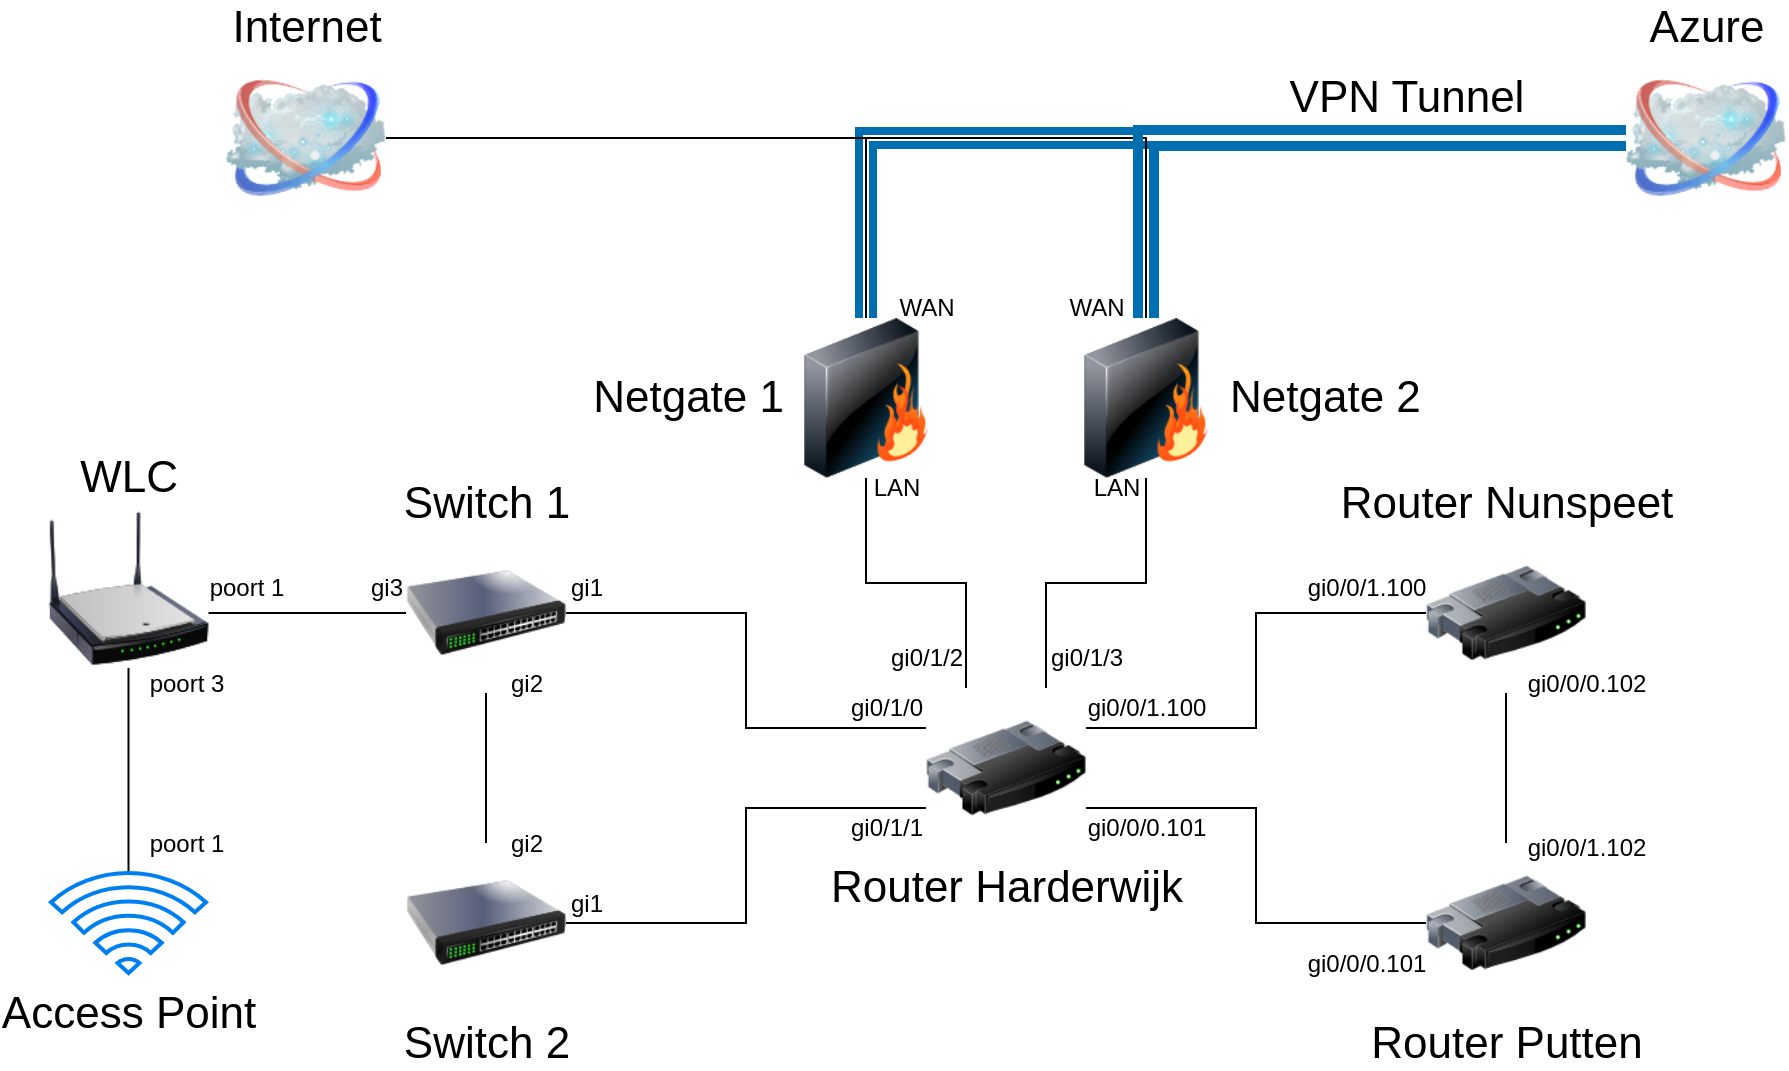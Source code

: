 <mxfile version="22.1.11" type="device">
  <diagram name="Page-1" id="55a83fd1-7818-8e21-69c5-c3457e3827bb">
    <mxGraphModel dx="1050" dy="558" grid="1" gridSize="10" guides="1" tooltips="1" connect="1" arrows="1" fold="1" page="1" pageScale="1" pageWidth="1100" pageHeight="850" background="none" math="0" shadow="0">
      <root>
        <mxCell id="0" />
        <mxCell id="1" parent="0" />
        <mxCell id="I2UD4_jPKSJrJxbRWVcJ-32" style="edgeStyle=orthogonalEdgeStyle;rounded=0;orthogonalLoop=1;jettySize=auto;html=1;entryX=0.5;entryY=0;entryDx=0;entryDy=0;endArrow=none;endFill=0;" parent="1" source="69ecfefc5c41e42c-2" target="69ecfefc5c41e42c-3" edge="1">
          <mxGeometry relative="1" as="geometry">
            <Array as="points">
              <mxPoint x="480" y="70" />
            </Array>
          </mxGeometry>
        </mxCell>
        <mxCell id="69ecfefc5c41e42c-2" value="Internet" style="image;html=1;labelBackgroundColor=#ffffff;image=img/lib/clip_art/networking/Cloud_128x128.png;rounded=1;shadow=0;comic=0;strokeWidth=2;fontSize=22;labelPosition=center;verticalLabelPosition=top;align=center;verticalAlign=bottom;" parent="1" vertex="1">
          <mxGeometry x="160" y="30" width="80" height="80" as="geometry" />
        </mxCell>
        <mxCell id="69ecfefc5c41e42c-3" value="Netgate 1" style="image;html=1;labelBackgroundColor=#ffffff;image=img/lib/clip_art/networking/Firewall_128x128.png;rounded=1;shadow=0;comic=0;strokeWidth=2;fontSize=22;labelPosition=left;verticalLabelPosition=middle;align=right;verticalAlign=middle;" parent="1" vertex="1">
          <mxGeometry x="440" y="160" width="80" height="80" as="geometry" />
        </mxCell>
        <mxCell id="I2UD4_jPKSJrJxbRWVcJ-2" value="Azure" style="image;html=1;labelBackgroundColor=#ffffff;image=img/lib/clip_art/networking/Cloud_128x128.png;rounded=1;shadow=0;comic=0;strokeWidth=2;fontSize=22;labelPosition=center;verticalLabelPosition=top;align=center;verticalAlign=bottom;" parent="1" vertex="1">
          <mxGeometry x="860" y="30" width="80" height="80" as="geometry" />
        </mxCell>
        <mxCell id="I2UD4_jPKSJrJxbRWVcJ-5" style="edgeStyle=orthogonalEdgeStyle;rounded=0;orthogonalLoop=1;jettySize=auto;html=1;endArrow=none;endFill=0;exitX=0;exitY=0.5;exitDx=0;exitDy=0;shape=link;strokeWidth=4;strokeColor=#006EAF;fillColor=#1ba1e2;targetPerimeterSpacing=0;endSize=6;verticalAlign=bottom;labelPosition=center;verticalLabelPosition=top;align=center;fontSize=22;horizontal=1;" parent="1" source="I2UD4_jPKSJrJxbRWVcJ-2" target="69ecfefc5c41e42c-3" edge="1">
          <mxGeometry relative="1" as="geometry">
            <mxPoint x="690" y="70" as="sourcePoint" />
          </mxGeometry>
        </mxCell>
        <mxCell id="I2UD4_jPKSJrJxbRWVcJ-13" style="edgeStyle=orthogonalEdgeStyle;rounded=0;orthogonalLoop=1;jettySize=auto;html=1;entryX=1;entryY=0.5;entryDx=0;entryDy=0;endArrow=none;endFill=0;exitX=0;exitY=0.25;exitDx=0;exitDy=0;" parent="1" source="I2UD4_jPKSJrJxbRWVcJ-8" target="I2UD4_jPKSJrJxbRWVcJ-11" edge="1">
          <mxGeometry relative="1" as="geometry" />
        </mxCell>
        <mxCell id="I2UD4_jPKSJrJxbRWVcJ-14" style="edgeStyle=orthogonalEdgeStyle;rounded=0;orthogonalLoop=1;jettySize=auto;html=1;entryX=1;entryY=0.5;entryDx=0;entryDy=0;endArrow=none;endFill=0;exitX=0;exitY=0.75;exitDx=0;exitDy=0;" parent="1" source="I2UD4_jPKSJrJxbRWVcJ-8" target="I2UD4_jPKSJrJxbRWVcJ-10" edge="1">
          <mxGeometry relative="1" as="geometry" />
        </mxCell>
        <mxCell id="I2UD4_jPKSJrJxbRWVcJ-18" style="edgeStyle=orthogonalEdgeStyle;rounded=0;orthogonalLoop=1;jettySize=auto;html=1;entryX=0;entryY=0.5;entryDx=0;entryDy=0;endArrow=none;endFill=0;exitX=1;exitY=0.75;exitDx=0;exitDy=0;" parent="1" source="I2UD4_jPKSJrJxbRWVcJ-8" target="I2UD4_jPKSJrJxbRWVcJ-16" edge="1">
          <mxGeometry relative="1" as="geometry" />
        </mxCell>
        <mxCell id="I2UD4_jPKSJrJxbRWVcJ-19" style="edgeStyle=orthogonalEdgeStyle;rounded=0;orthogonalLoop=1;jettySize=auto;html=1;entryX=0;entryY=0.5;entryDx=0;entryDy=0;endArrow=none;endFill=0;exitX=1;exitY=0.25;exitDx=0;exitDy=0;" parent="1" source="I2UD4_jPKSJrJxbRWVcJ-8" target="I2UD4_jPKSJrJxbRWVcJ-17" edge="1">
          <mxGeometry relative="1" as="geometry" />
        </mxCell>
        <mxCell id="I2UD4_jPKSJrJxbRWVcJ-33" style="edgeStyle=orthogonalEdgeStyle;rounded=0;orthogonalLoop=1;jettySize=auto;html=1;entryX=0.5;entryY=1;entryDx=0;entryDy=0;endArrow=none;endFill=0;exitX=0.25;exitY=0;exitDx=0;exitDy=0;" parent="1" source="I2UD4_jPKSJrJxbRWVcJ-8" target="69ecfefc5c41e42c-3" edge="1">
          <mxGeometry relative="1" as="geometry" />
        </mxCell>
        <mxCell id="I2UD4_jPKSJrJxbRWVcJ-8" value="Router Harderwijk" style="image;html=1;image=img/lib/clip_art/networking/Router_128x128.png;verticalAlign=top;fontSize=22;labelPosition=center;verticalLabelPosition=bottom;align=center;" parent="1" vertex="1">
          <mxGeometry x="510" y="345" width="80" height="80" as="geometry" />
        </mxCell>
        <mxCell id="I2UD4_jPKSJrJxbRWVcJ-28" style="edgeStyle=orthogonalEdgeStyle;rounded=0;orthogonalLoop=1;jettySize=auto;html=1;entryX=0;entryY=0.5;entryDx=0;entryDy=0;endArrow=none;endFill=0;" parent="1" source="I2UD4_jPKSJrJxbRWVcJ-9" target="I2UD4_jPKSJrJxbRWVcJ-11" edge="1">
          <mxGeometry relative="1" as="geometry">
            <Array as="points">
              <mxPoint x="201" y="308" />
            </Array>
          </mxGeometry>
        </mxCell>
        <mxCell id="I2UD4_jPKSJrJxbRWVcJ-9" value="WLC" style="image;html=1;image=img/lib/clip_art/networking/Wireless_Router_N_128x128.png;fontSize=22;labelPosition=center;verticalLabelPosition=top;align=center;verticalAlign=bottom;" parent="1" vertex="1">
          <mxGeometry x="71.25" y="255" width="80" height="80" as="geometry" />
        </mxCell>
        <mxCell id="I2UD4_jPKSJrJxbRWVcJ-30" style="edgeStyle=orthogonalEdgeStyle;rounded=0;orthogonalLoop=1;jettySize=auto;html=1;entryX=0.5;entryY=1;entryDx=0;entryDy=0;endArrow=none;endFill=0;" parent="1" source="I2UD4_jPKSJrJxbRWVcJ-10" target="I2UD4_jPKSJrJxbRWVcJ-11" edge="1">
          <mxGeometry relative="1" as="geometry" />
        </mxCell>
        <mxCell id="I2UD4_jPKSJrJxbRWVcJ-10" value="Switch 2" style="image;html=1;image=img/lib/clip_art/networking/Switch_128x128.png;fontSize=22;labelPosition=center;verticalLabelPosition=bottom;align=center;verticalAlign=top;" parent="1" vertex="1">
          <mxGeometry x="250" y="422.5" width="80" height="80" as="geometry" />
        </mxCell>
        <mxCell id="I2UD4_jPKSJrJxbRWVcJ-11" value="Switch 1" style="image;html=1;image=img/lib/clip_art/networking/Switch_128x128.png;fontSize=22;labelPosition=center;verticalLabelPosition=top;align=center;verticalAlign=bottom;" parent="1" vertex="1">
          <mxGeometry x="250" y="267.5" width="80" height="80" as="geometry" />
        </mxCell>
        <mxCell id="I2UD4_jPKSJrJxbRWVcJ-21" style="edgeStyle=orthogonalEdgeStyle;rounded=0;orthogonalLoop=1;jettySize=auto;html=1;entryX=0.5;entryY=1;entryDx=0;entryDy=0;endArrow=none;endFill=0;" parent="1" source="I2UD4_jPKSJrJxbRWVcJ-16" target="I2UD4_jPKSJrJxbRWVcJ-17" edge="1">
          <mxGeometry relative="1" as="geometry" />
        </mxCell>
        <mxCell id="I2UD4_jPKSJrJxbRWVcJ-16" value="Router Putten" style="image;html=1;image=img/lib/clip_art/networking/Router_128x128.png;fontSize=22;labelPosition=center;verticalLabelPosition=bottom;align=center;verticalAlign=top;" parent="1" vertex="1">
          <mxGeometry x="760" y="422.5" width="80" height="80" as="geometry" />
        </mxCell>
        <mxCell id="I2UD4_jPKSJrJxbRWVcJ-17" value="Router Nunspeet" style="image;html=1;image=img/lib/clip_art/networking/Router_128x128.png;fontSize=22;labelPosition=center;verticalLabelPosition=top;align=center;verticalAlign=bottom;" parent="1" vertex="1">
          <mxGeometry x="760" y="267.5" width="80" height="80" as="geometry" />
        </mxCell>
        <mxCell id="I2UD4_jPKSJrJxbRWVcJ-37" value="&lt;font style=&quot;font-size: 22px;&quot;&gt;VPN Tunnel&lt;/font&gt;" style="text;html=1;align=center;verticalAlign=middle;resizable=0;points=[];autosize=1;strokeColor=none;fillColor=none;" parent="1" vertex="1">
          <mxGeometry x="680" y="30" width="140" height="40" as="geometry" />
        </mxCell>
        <mxCell id="I2UD4_jPKSJrJxbRWVcJ-38" value="gi1" style="text;html=1;align=center;verticalAlign=middle;resizable=0;points=[];autosize=1;strokeColor=none;fillColor=none;" parent="1" vertex="1">
          <mxGeometry x="320" y="280" width="40" height="30" as="geometry" />
        </mxCell>
        <mxCell id="I2UD4_jPKSJrJxbRWVcJ-39" value="gi0/0/0.101" style="text;html=1;align=center;verticalAlign=middle;resizable=0;points=[];autosize=1;strokeColor=none;fillColor=none;" parent="1" vertex="1">
          <mxGeometry x="580" y="400" width="80" height="30" as="geometry" />
        </mxCell>
        <mxCell id="I2UD4_jPKSJrJxbRWVcJ-40" value="gi0/0/1.100" style="text;html=1;align=center;verticalAlign=middle;resizable=0;points=[];autosize=1;strokeColor=none;fillColor=none;" parent="1" vertex="1">
          <mxGeometry x="580" y="340" width="80" height="30" as="geometry" />
        </mxCell>
        <mxCell id="I2UD4_jPKSJrJxbRWVcJ-41" value="gi0/0/0.101" style="text;html=1;align=center;verticalAlign=middle;resizable=0;points=[];autosize=1;strokeColor=none;fillColor=none;" parent="1" vertex="1">
          <mxGeometry x="690" y="468" width="80" height="30" as="geometry" />
        </mxCell>
        <mxCell id="I2UD4_jPKSJrJxbRWVcJ-42" value="gi0/0/1.100" style="text;html=1;align=center;verticalAlign=middle;resizable=0;points=[];autosize=1;strokeColor=none;fillColor=none;" parent="1" vertex="1">
          <mxGeometry x="690" y="280" width="80" height="30" as="geometry" />
        </mxCell>
        <mxCell id="I2UD4_jPKSJrJxbRWVcJ-43" value="gi0/0/1.102" style="text;html=1;align=center;verticalAlign=middle;resizable=0;points=[];autosize=1;strokeColor=none;fillColor=none;" parent="1" vertex="1">
          <mxGeometry x="800" y="410" width="80" height="30" as="geometry" />
        </mxCell>
        <mxCell id="I2UD4_jPKSJrJxbRWVcJ-44" value="gi0/0/0.102" style="text;html=1;align=center;verticalAlign=middle;resizable=0;points=[];autosize=1;strokeColor=none;fillColor=none;" parent="1" vertex="1">
          <mxGeometry x="800" y="328" width="80" height="30" as="geometry" />
        </mxCell>
        <mxCell id="I2UD4_jPKSJrJxbRWVcJ-45" value="gi0/1/0" style="text;html=1;align=center;verticalAlign=middle;resizable=0;points=[];autosize=1;strokeColor=none;fillColor=none;" parent="1" vertex="1">
          <mxGeometry x="460" y="340" width="60" height="30" as="geometry" />
        </mxCell>
        <mxCell id="I2UD4_jPKSJrJxbRWVcJ-46" value="gi0/1/1" style="text;html=1;align=center;verticalAlign=middle;resizable=0;points=[];autosize=1;strokeColor=none;fillColor=none;" parent="1" vertex="1">
          <mxGeometry x="460" y="400" width="60" height="30" as="geometry" />
        </mxCell>
        <mxCell id="I2UD4_jPKSJrJxbRWVcJ-47" value="gi1" style="text;html=1;align=center;verticalAlign=middle;resizable=0;points=[];autosize=1;strokeColor=none;fillColor=none;" parent="1" vertex="1">
          <mxGeometry x="320" y="438" width="40" height="30" as="geometry" />
        </mxCell>
        <mxCell id="I2UD4_jPKSJrJxbRWVcJ-48" value="gi2" style="text;html=1;align=center;verticalAlign=middle;resizable=0;points=[];autosize=1;strokeColor=none;fillColor=none;" parent="1" vertex="1">
          <mxGeometry x="290" y="408" width="40" height="30" as="geometry" />
        </mxCell>
        <mxCell id="I2UD4_jPKSJrJxbRWVcJ-49" value="gi2" style="text;html=1;align=center;verticalAlign=middle;resizable=0;points=[];autosize=1;strokeColor=none;fillColor=none;" parent="1" vertex="1">
          <mxGeometry x="290" y="328" width="40" height="30" as="geometry" />
        </mxCell>
        <mxCell id="I2UD4_jPKSJrJxbRWVcJ-50" value="gi3" style="text;html=1;align=center;verticalAlign=middle;resizable=0;points=[];autosize=1;strokeColor=none;fillColor=none;" parent="1" vertex="1">
          <mxGeometry x="220" y="280" width="40" height="30" as="geometry" />
        </mxCell>
        <mxCell id="I2UD4_jPKSJrJxbRWVcJ-51" value="poort 1" style="text;html=1;align=center;verticalAlign=middle;resizable=0;points=[];autosize=1;strokeColor=none;fillColor=none;" parent="1" vertex="1">
          <mxGeometry x="140" y="280" width="60" height="30" as="geometry" />
        </mxCell>
        <mxCell id="I2UD4_jPKSJrJxbRWVcJ-52" value="gi0/1/2" style="text;html=1;align=center;verticalAlign=middle;resizable=0;points=[];autosize=1;strokeColor=none;fillColor=none;" parent="1" vertex="1">
          <mxGeometry x="480" y="315" width="60" height="30" as="geometry" />
        </mxCell>
        <mxCell id="I2UD4_jPKSJrJxbRWVcJ-53" value="LAN" style="text;html=1;align=center;verticalAlign=middle;resizable=0;points=[];autosize=1;strokeColor=none;fillColor=none;" parent="1" vertex="1">
          <mxGeometry x="470" y="230" width="50" height="30" as="geometry" />
        </mxCell>
        <mxCell id="I2UD4_jPKSJrJxbRWVcJ-54" value="WAN" style="text;html=1;align=center;verticalAlign=middle;resizable=0;points=[];autosize=1;strokeColor=none;fillColor=none;" parent="1" vertex="1">
          <mxGeometry x="485" y="140" width="50" height="30" as="geometry" />
        </mxCell>
        <mxCell id="I2UD4_jPKSJrJxbRWVcJ-55" value="WAN" style="text;html=1;align=center;verticalAlign=middle;resizable=0;points=[];autosize=1;strokeColor=none;fillColor=none;" parent="1" vertex="1">
          <mxGeometry x="570" y="140" width="50" height="30" as="geometry" />
        </mxCell>
        <mxCell id="I2UD4_jPKSJrJxbRWVcJ-57" style="edgeStyle=orthogonalEdgeStyle;rounded=0;orthogonalLoop=1;jettySize=auto;html=1;entryX=0.5;entryY=1;entryDx=0;entryDy=0;endArrow=none;endFill=0;" parent="1" source="I2UD4_jPKSJrJxbRWVcJ-56" target="I2UD4_jPKSJrJxbRWVcJ-9" edge="1">
          <mxGeometry relative="1" as="geometry" />
        </mxCell>
        <mxCell id="I2UD4_jPKSJrJxbRWVcJ-56" value="Access Point" style="html=1;verticalLabelPosition=bottom;align=center;labelBackgroundColor=#ffffff;verticalAlign=top;strokeWidth=2;strokeColor=#0080F0;shadow=0;dashed=0;shape=mxgraph.ios7.icons.wifi;pointerEvents=1;fontSize=22;" parent="1" vertex="1">
          <mxGeometry x="72.5" y="437.5" width="77.5" height="50" as="geometry" />
        </mxCell>
        <mxCell id="I2UD4_jPKSJrJxbRWVcJ-58" value="poort 3" style="text;html=1;align=center;verticalAlign=middle;resizable=0;points=[];autosize=1;strokeColor=none;fillColor=none;" parent="1" vertex="1">
          <mxGeometry x="110" y="328" width="60" height="30" as="geometry" />
        </mxCell>
        <mxCell id="I2UD4_jPKSJrJxbRWVcJ-59" value="poort 1" style="text;html=1;align=center;verticalAlign=middle;resizable=0;points=[];autosize=1;strokeColor=none;fillColor=none;" parent="1" vertex="1">
          <mxGeometry x="110" y="407.5" width="60" height="30" as="geometry" />
        </mxCell>
        <mxCell id="I2UD4_jPKSJrJxbRWVcJ-61" style="edgeStyle=orthogonalEdgeStyle;rounded=0;orthogonalLoop=1;jettySize=auto;html=1;entryX=0.75;entryY=0;entryDx=0;entryDy=0;endArrow=none;endFill=0;" parent="1" source="I2UD4_jPKSJrJxbRWVcJ-60" target="I2UD4_jPKSJrJxbRWVcJ-8" edge="1">
          <mxGeometry relative="1" as="geometry" />
        </mxCell>
        <mxCell id="I2UD4_jPKSJrJxbRWVcJ-64" style="edgeStyle=orthogonalEdgeStyle;rounded=0;orthogonalLoop=1;jettySize=auto;html=1;entryX=1;entryY=0.5;entryDx=0;entryDy=0;endArrow=none;endFill=0;" parent="1" source="I2UD4_jPKSJrJxbRWVcJ-60" target="69ecfefc5c41e42c-2" edge="1">
          <mxGeometry relative="1" as="geometry">
            <Array as="points">
              <mxPoint x="620" y="70" />
            </Array>
          </mxGeometry>
        </mxCell>
        <mxCell id="I2UD4_jPKSJrJxbRWVcJ-65" style="edgeStyle=orthogonalEdgeStyle;rounded=0;orthogonalLoop=1;jettySize=auto;html=1;entryX=0;entryY=0.5;entryDx=0;entryDy=0;shape=link;fillColor=#1ba1e2;strokeColor=#006EAF;strokeWidth=5;" parent="1" source="I2UD4_jPKSJrJxbRWVcJ-60" target="I2UD4_jPKSJrJxbRWVcJ-2" edge="1">
          <mxGeometry relative="1" as="geometry">
            <Array as="points">
              <mxPoint x="620" y="70" />
            </Array>
          </mxGeometry>
        </mxCell>
        <mxCell id="I2UD4_jPKSJrJxbRWVcJ-60" value="Netgate 2" style="image;html=1;labelBackgroundColor=#ffffff;image=img/lib/clip_art/networking/Firewall_128x128.png;rounded=1;shadow=0;comic=0;strokeWidth=2;fontSize=22;labelPosition=right;verticalLabelPosition=middle;align=left;verticalAlign=middle;" parent="1" vertex="1">
          <mxGeometry x="580" y="160" width="80" height="80" as="geometry" />
        </mxCell>
        <mxCell id="I2UD4_jPKSJrJxbRWVcJ-62" value="gi0/1/3" style="text;html=1;align=center;verticalAlign=middle;resizable=0;points=[];autosize=1;strokeColor=none;fillColor=none;" parent="1" vertex="1">
          <mxGeometry x="560" y="315" width="60" height="30" as="geometry" />
        </mxCell>
        <mxCell id="I2UD4_jPKSJrJxbRWVcJ-63" value="LAN" style="text;html=1;align=center;verticalAlign=middle;resizable=0;points=[];autosize=1;strokeColor=none;fillColor=none;" parent="1" vertex="1">
          <mxGeometry x="580" y="230" width="50" height="30" as="geometry" />
        </mxCell>
      </root>
    </mxGraphModel>
  </diagram>
</mxfile>
